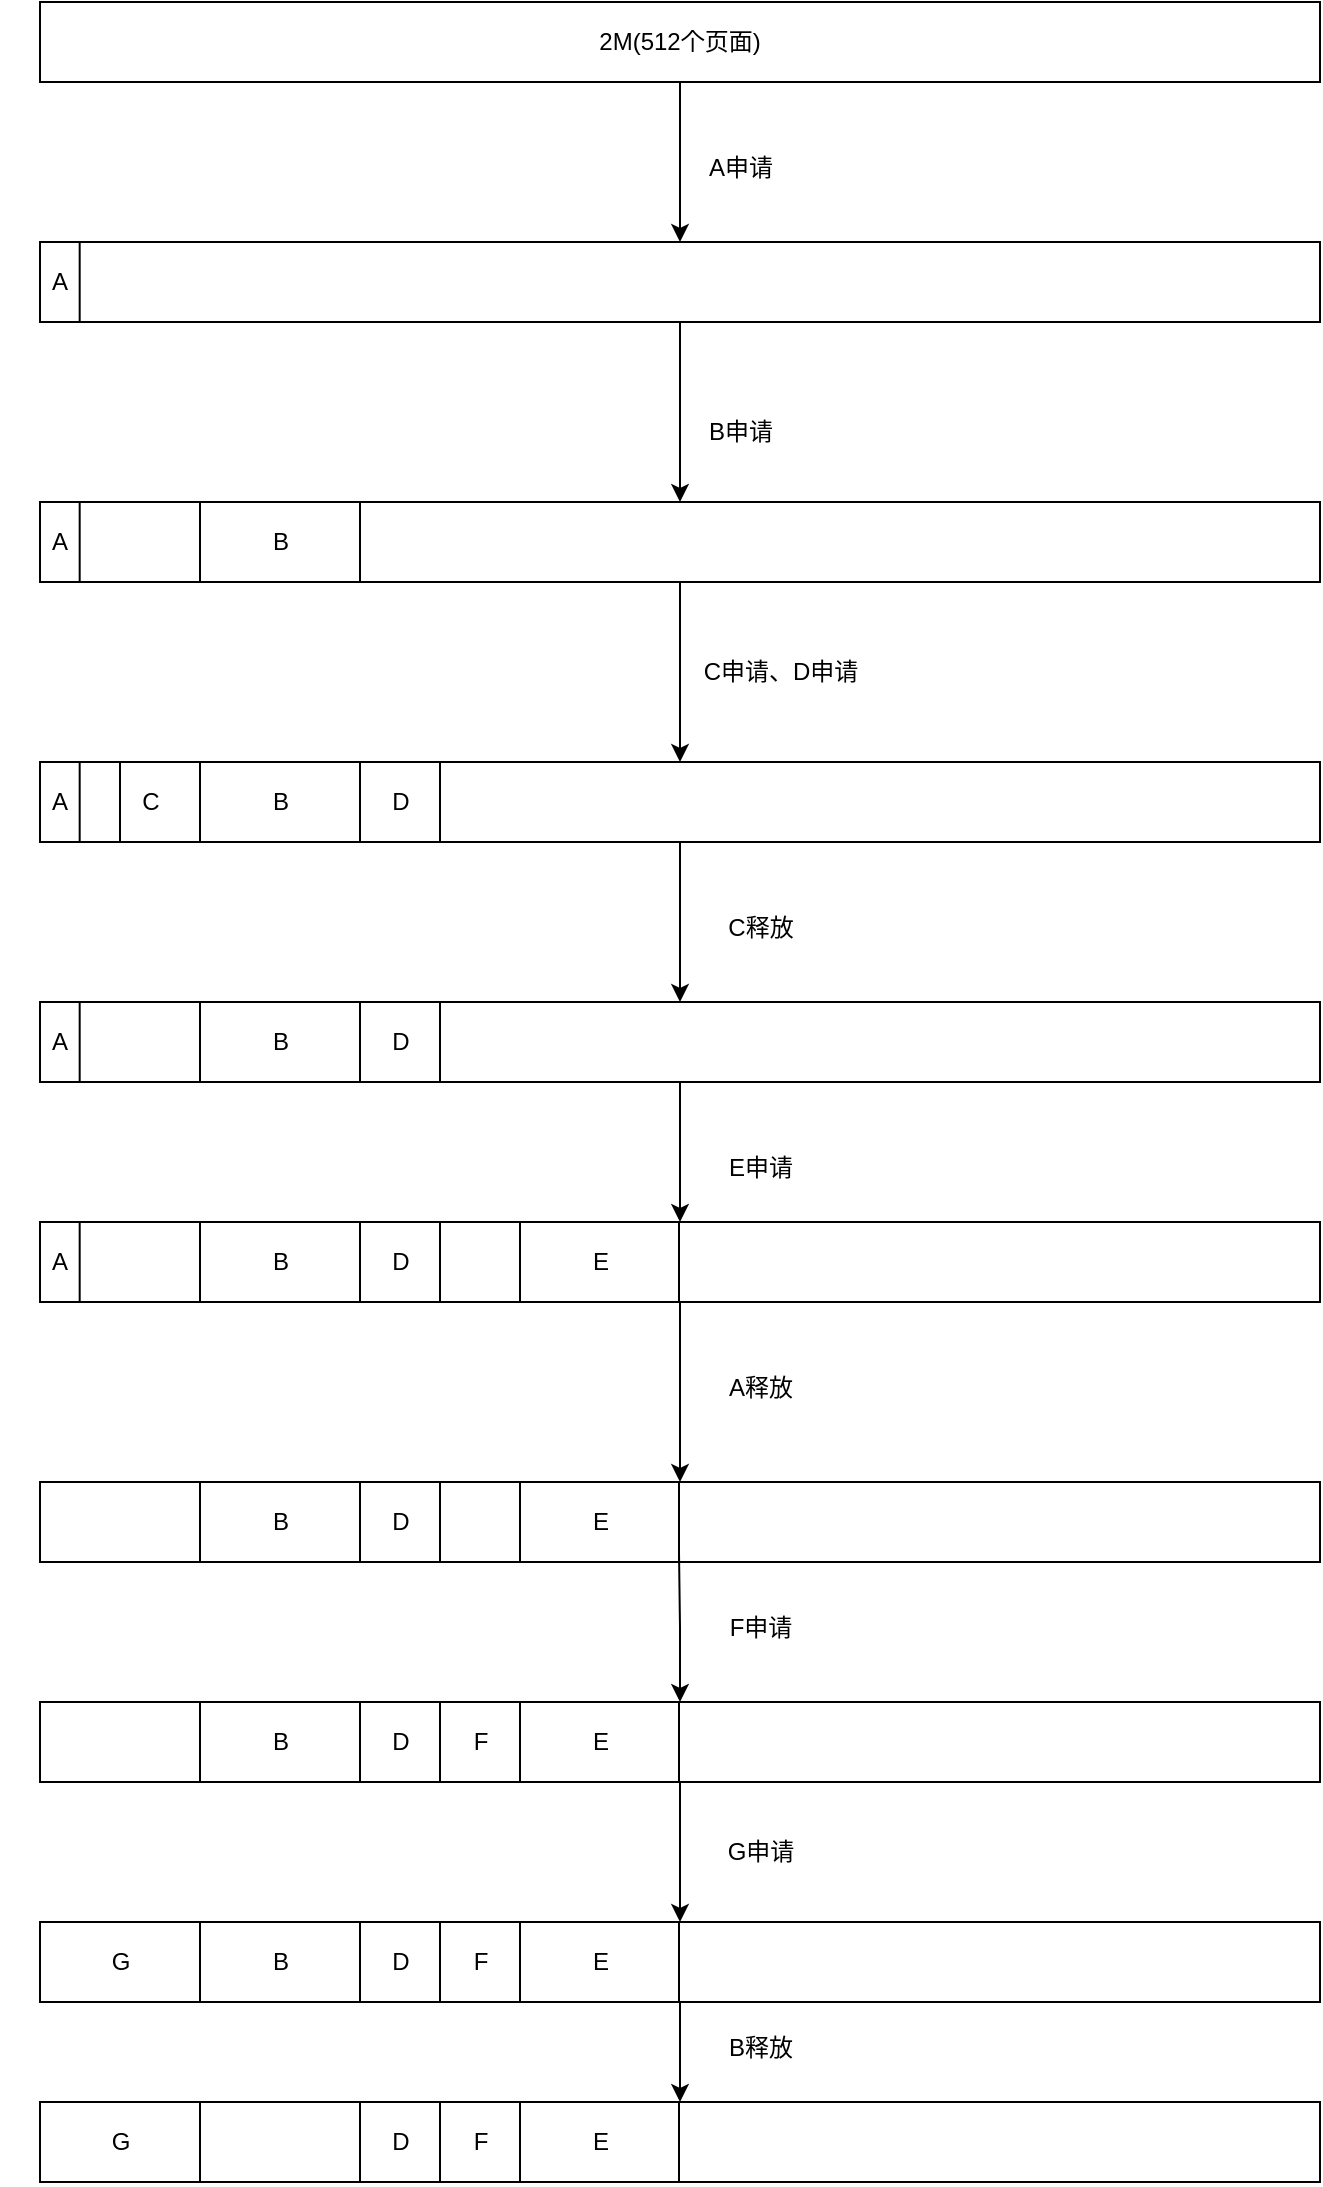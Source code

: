 <mxfile version="25.0.3">
  <diagram name="第 1 页" id="feJvg_iywJLqV21e2K2X">
    <mxGraphModel dx="1794" dy="853" grid="1" gridSize="10" guides="1" tooltips="1" connect="1" arrows="1" fold="1" page="1" pageScale="1" pageWidth="827" pageHeight="1169" math="0" shadow="0">
      <root>
        <mxCell id="0" />
        <mxCell id="1" parent="0" />
        <mxCell id="ZrcRCkvmEoTp-0TvFuuc-5" value="" style="edgeStyle=orthogonalEdgeStyle;rounded=0;orthogonalLoop=1;jettySize=auto;html=1;" edge="1" parent="1" source="ZrcRCkvmEoTp-0TvFuuc-1" target="ZrcRCkvmEoTp-0TvFuuc-3">
          <mxGeometry relative="1" as="geometry" />
        </mxCell>
        <mxCell id="ZrcRCkvmEoTp-0TvFuuc-1" value="2M(512个页面)" style="rounded=0;whiteSpace=wrap;html=1;" vertex="1" parent="1">
          <mxGeometry x="160" y="60" width="640" height="40" as="geometry" />
        </mxCell>
        <mxCell id="ZrcRCkvmEoTp-0TvFuuc-99" style="edgeStyle=orthogonalEdgeStyle;rounded=0;orthogonalLoop=1;jettySize=auto;html=1;exitX=0.5;exitY=1;exitDx=0;exitDy=0;" edge="1" parent="1" source="ZrcRCkvmEoTp-0TvFuuc-3" target="ZrcRCkvmEoTp-0TvFuuc-10">
          <mxGeometry relative="1" as="geometry" />
        </mxCell>
        <mxCell id="ZrcRCkvmEoTp-0TvFuuc-3" value="" style="rounded=0;whiteSpace=wrap;html=1;" vertex="1" parent="1">
          <mxGeometry x="160" y="180" width="640" height="40" as="geometry" />
        </mxCell>
        <mxCell id="ZrcRCkvmEoTp-0TvFuuc-6" value="" style="endArrow=none;html=1;rounded=0;entryX=0.031;entryY=0;entryDx=0;entryDy=0;entryPerimeter=0;exitX=0.031;exitY=1.01;exitDx=0;exitDy=0;exitPerimeter=0;elbow=vertical;" edge="1" parent="1" source="ZrcRCkvmEoTp-0TvFuuc-3" target="ZrcRCkvmEoTp-0TvFuuc-3">
          <mxGeometry width="50" height="50" relative="1" as="geometry">
            <mxPoint x="140" y="230" as="sourcePoint" />
            <mxPoint x="190" y="180" as="targetPoint" />
          </mxGeometry>
        </mxCell>
        <mxCell id="ZrcRCkvmEoTp-0TvFuuc-9" value="A" style="text;html=1;align=center;verticalAlign=middle;whiteSpace=wrap;rounded=0;" vertex="1" parent="1">
          <mxGeometry x="140" y="185" width="60" height="30" as="geometry" />
        </mxCell>
        <mxCell id="ZrcRCkvmEoTp-0TvFuuc-100" style="edgeStyle=orthogonalEdgeStyle;rounded=0;orthogonalLoop=1;jettySize=auto;html=1;exitX=0.5;exitY=1;exitDx=0;exitDy=0;" edge="1" parent="1" source="ZrcRCkvmEoTp-0TvFuuc-10" target="ZrcRCkvmEoTp-0TvFuuc-17">
          <mxGeometry relative="1" as="geometry" />
        </mxCell>
        <mxCell id="ZrcRCkvmEoTp-0TvFuuc-10" value="" style="rounded=0;whiteSpace=wrap;html=1;" vertex="1" parent="1">
          <mxGeometry x="160" y="310" width="640" height="40" as="geometry" />
        </mxCell>
        <mxCell id="ZrcRCkvmEoTp-0TvFuuc-11" value="" style="endArrow=none;html=1;rounded=0;entryX=0.031;entryY=0;entryDx=0;entryDy=0;entryPerimeter=0;exitX=0.031;exitY=1.01;exitDx=0;exitDy=0;exitPerimeter=0;elbow=vertical;" edge="1" parent="1" source="ZrcRCkvmEoTp-0TvFuuc-10" target="ZrcRCkvmEoTp-0TvFuuc-10">
          <mxGeometry width="50" height="50" relative="1" as="geometry">
            <mxPoint x="140" y="360" as="sourcePoint" />
            <mxPoint x="190" y="310" as="targetPoint" />
          </mxGeometry>
        </mxCell>
        <mxCell id="ZrcRCkvmEoTp-0TvFuuc-12" value="A" style="text;html=1;align=center;verticalAlign=middle;whiteSpace=wrap;rounded=0;" vertex="1" parent="1">
          <mxGeometry x="140" y="315" width="60" height="30" as="geometry" />
        </mxCell>
        <mxCell id="ZrcRCkvmEoTp-0TvFuuc-14" value="" style="endArrow=none;html=1;rounded=0;entryX=0.031;entryY=0;entryDx=0;entryDy=0;entryPerimeter=0;exitX=0.031;exitY=1.01;exitDx=0;exitDy=0;exitPerimeter=0;elbow=vertical;" edge="1" parent="1">
          <mxGeometry width="50" height="50" relative="1" as="geometry">
            <mxPoint x="240" y="350" as="sourcePoint" />
            <mxPoint x="240" y="310" as="targetPoint" />
          </mxGeometry>
        </mxCell>
        <mxCell id="ZrcRCkvmEoTp-0TvFuuc-15" value="" style="endArrow=none;html=1;rounded=0;entryX=0.031;entryY=0;entryDx=0;entryDy=0;entryPerimeter=0;exitX=0.031;exitY=1.01;exitDx=0;exitDy=0;exitPerimeter=0;elbow=vertical;" edge="1" parent="1">
          <mxGeometry width="50" height="50" relative="1" as="geometry">
            <mxPoint x="320" y="350" as="sourcePoint" />
            <mxPoint x="320" y="310" as="targetPoint" />
          </mxGeometry>
        </mxCell>
        <mxCell id="ZrcRCkvmEoTp-0TvFuuc-16" value="B" style="text;html=1;align=center;verticalAlign=middle;resizable=0;points=[];autosize=1;strokeColor=none;fillColor=none;" vertex="1" parent="1">
          <mxGeometry x="265" y="315" width="30" height="30" as="geometry" />
        </mxCell>
        <mxCell id="ZrcRCkvmEoTp-0TvFuuc-101" style="edgeStyle=orthogonalEdgeStyle;rounded=0;orthogonalLoop=1;jettySize=auto;html=1;exitX=0.5;exitY=1;exitDx=0;exitDy=0;entryX=0.5;entryY=0;entryDx=0;entryDy=0;" edge="1" parent="1" source="ZrcRCkvmEoTp-0TvFuuc-17" target="ZrcRCkvmEoTp-0TvFuuc-34">
          <mxGeometry relative="1" as="geometry" />
        </mxCell>
        <mxCell id="ZrcRCkvmEoTp-0TvFuuc-17" value="" style="rounded=0;whiteSpace=wrap;html=1;" vertex="1" parent="1">
          <mxGeometry x="160" y="440" width="640" height="40" as="geometry" />
        </mxCell>
        <mxCell id="ZrcRCkvmEoTp-0TvFuuc-18" value="" style="endArrow=none;html=1;rounded=0;entryX=0.031;entryY=0;entryDx=0;entryDy=0;entryPerimeter=0;exitX=0.031;exitY=1.01;exitDx=0;exitDy=0;exitPerimeter=0;elbow=vertical;" edge="1" parent="1" source="ZrcRCkvmEoTp-0TvFuuc-17" target="ZrcRCkvmEoTp-0TvFuuc-17">
          <mxGeometry width="50" height="50" relative="1" as="geometry">
            <mxPoint x="140" y="490" as="sourcePoint" />
            <mxPoint x="190" y="440" as="targetPoint" />
          </mxGeometry>
        </mxCell>
        <mxCell id="ZrcRCkvmEoTp-0TvFuuc-19" value="A" style="text;html=1;align=center;verticalAlign=middle;whiteSpace=wrap;rounded=0;" vertex="1" parent="1">
          <mxGeometry x="140" y="445" width="60" height="30" as="geometry" />
        </mxCell>
        <mxCell id="ZrcRCkvmEoTp-0TvFuuc-20" value="" style="endArrow=none;html=1;rounded=0;entryX=0.031;entryY=0;entryDx=0;entryDy=0;entryPerimeter=0;exitX=0.031;exitY=1.01;exitDx=0;exitDy=0;exitPerimeter=0;elbow=vertical;" edge="1" parent="1">
          <mxGeometry width="50" height="50" relative="1" as="geometry">
            <mxPoint x="240" y="480" as="sourcePoint" />
            <mxPoint x="240" y="440" as="targetPoint" />
          </mxGeometry>
        </mxCell>
        <mxCell id="ZrcRCkvmEoTp-0TvFuuc-21" value="" style="endArrow=none;html=1;rounded=0;entryX=0.031;entryY=0;entryDx=0;entryDy=0;entryPerimeter=0;exitX=0.031;exitY=1.01;exitDx=0;exitDy=0;exitPerimeter=0;elbow=vertical;" edge="1" parent="1">
          <mxGeometry width="50" height="50" relative="1" as="geometry">
            <mxPoint x="320" y="480" as="sourcePoint" />
            <mxPoint x="320" y="440" as="targetPoint" />
          </mxGeometry>
        </mxCell>
        <mxCell id="ZrcRCkvmEoTp-0TvFuuc-22" value="B" style="text;html=1;align=center;verticalAlign=middle;resizable=0;points=[];autosize=1;strokeColor=none;fillColor=none;" vertex="1" parent="1">
          <mxGeometry x="265" y="445" width="30" height="30" as="geometry" />
        </mxCell>
        <mxCell id="ZrcRCkvmEoTp-0TvFuuc-23" value="" style="endArrow=none;html=1;rounded=0;entryX=0.031;entryY=0;entryDx=0;entryDy=0;entryPerimeter=0;exitX=0.031;exitY=1.01;exitDx=0;exitDy=0;exitPerimeter=0;elbow=vertical;" edge="1" parent="1">
          <mxGeometry width="50" height="50" relative="1" as="geometry">
            <mxPoint x="200" y="480" as="sourcePoint" />
            <mxPoint x="200" y="440" as="targetPoint" />
          </mxGeometry>
        </mxCell>
        <mxCell id="ZrcRCkvmEoTp-0TvFuuc-26" value="C" style="text;html=1;align=center;verticalAlign=middle;resizable=0;points=[];autosize=1;strokeColor=none;fillColor=none;" vertex="1" parent="1">
          <mxGeometry x="200" y="445" width="30" height="30" as="geometry" />
        </mxCell>
        <mxCell id="ZrcRCkvmEoTp-0TvFuuc-32" value="" style="endArrow=none;html=1;rounded=0;entryX=0.031;entryY=0;entryDx=0;entryDy=0;entryPerimeter=0;exitX=0.031;exitY=1.01;exitDx=0;exitDy=0;exitPerimeter=0;elbow=vertical;" edge="1" parent="1">
          <mxGeometry width="50" height="50" relative="1" as="geometry">
            <mxPoint x="360" y="480" as="sourcePoint" />
            <mxPoint x="360" y="440" as="targetPoint" />
          </mxGeometry>
        </mxCell>
        <mxCell id="ZrcRCkvmEoTp-0TvFuuc-33" value="D" style="text;html=1;align=center;verticalAlign=middle;resizable=0;points=[];autosize=1;strokeColor=none;fillColor=none;" vertex="1" parent="1">
          <mxGeometry x="325" y="445" width="30" height="30" as="geometry" />
        </mxCell>
        <mxCell id="ZrcRCkvmEoTp-0TvFuuc-102" style="edgeStyle=orthogonalEdgeStyle;rounded=0;orthogonalLoop=1;jettySize=auto;html=1;exitX=0.5;exitY=1;exitDx=0;exitDy=0;" edge="1" parent="1" source="ZrcRCkvmEoTp-0TvFuuc-34">
          <mxGeometry relative="1" as="geometry">
            <mxPoint x="480" y="670" as="targetPoint" />
          </mxGeometry>
        </mxCell>
        <mxCell id="ZrcRCkvmEoTp-0TvFuuc-34" value="" style="rounded=0;whiteSpace=wrap;html=1;" vertex="1" parent="1">
          <mxGeometry x="160" y="560" width="640" height="40" as="geometry" />
        </mxCell>
        <mxCell id="ZrcRCkvmEoTp-0TvFuuc-35" value="" style="endArrow=none;html=1;rounded=0;entryX=0.031;entryY=0;entryDx=0;entryDy=0;entryPerimeter=0;exitX=0.031;exitY=1.01;exitDx=0;exitDy=0;exitPerimeter=0;elbow=vertical;" edge="1" parent="1" source="ZrcRCkvmEoTp-0TvFuuc-34" target="ZrcRCkvmEoTp-0TvFuuc-34">
          <mxGeometry width="50" height="50" relative="1" as="geometry">
            <mxPoint x="140" y="610" as="sourcePoint" />
            <mxPoint x="190" y="560" as="targetPoint" />
          </mxGeometry>
        </mxCell>
        <mxCell id="ZrcRCkvmEoTp-0TvFuuc-36" value="A" style="text;html=1;align=center;verticalAlign=middle;whiteSpace=wrap;rounded=0;" vertex="1" parent="1">
          <mxGeometry x="140" y="565" width="60" height="30" as="geometry" />
        </mxCell>
        <mxCell id="ZrcRCkvmEoTp-0TvFuuc-37" value="" style="endArrow=none;html=1;rounded=0;entryX=0.031;entryY=0;entryDx=0;entryDy=0;entryPerimeter=0;exitX=0.031;exitY=1.01;exitDx=0;exitDy=0;exitPerimeter=0;elbow=vertical;" edge="1" parent="1">
          <mxGeometry width="50" height="50" relative="1" as="geometry">
            <mxPoint x="240" y="600" as="sourcePoint" />
            <mxPoint x="240" y="560" as="targetPoint" />
          </mxGeometry>
        </mxCell>
        <mxCell id="ZrcRCkvmEoTp-0TvFuuc-38" value="" style="endArrow=none;html=1;rounded=0;entryX=0.031;entryY=0;entryDx=0;entryDy=0;entryPerimeter=0;exitX=0.031;exitY=1.01;exitDx=0;exitDy=0;exitPerimeter=0;elbow=vertical;" edge="1" parent="1">
          <mxGeometry width="50" height="50" relative="1" as="geometry">
            <mxPoint x="320" y="600" as="sourcePoint" />
            <mxPoint x="320" y="560" as="targetPoint" />
          </mxGeometry>
        </mxCell>
        <mxCell id="ZrcRCkvmEoTp-0TvFuuc-39" value="B" style="text;html=1;align=center;verticalAlign=middle;resizable=0;points=[];autosize=1;strokeColor=none;fillColor=none;" vertex="1" parent="1">
          <mxGeometry x="265" y="565" width="30" height="30" as="geometry" />
        </mxCell>
        <mxCell id="ZrcRCkvmEoTp-0TvFuuc-42" value="" style="endArrow=none;html=1;rounded=0;entryX=0.031;entryY=0;entryDx=0;entryDy=0;entryPerimeter=0;exitX=0.031;exitY=1.01;exitDx=0;exitDy=0;exitPerimeter=0;elbow=vertical;" edge="1" parent="1">
          <mxGeometry width="50" height="50" relative="1" as="geometry">
            <mxPoint x="360" y="600" as="sourcePoint" />
            <mxPoint x="360" y="560" as="targetPoint" />
          </mxGeometry>
        </mxCell>
        <mxCell id="ZrcRCkvmEoTp-0TvFuuc-43" value="D" style="text;html=1;align=center;verticalAlign=middle;resizable=0;points=[];autosize=1;strokeColor=none;fillColor=none;" vertex="1" parent="1">
          <mxGeometry x="325" y="565" width="30" height="30" as="geometry" />
        </mxCell>
        <mxCell id="ZrcRCkvmEoTp-0TvFuuc-103" style="edgeStyle=orthogonalEdgeStyle;rounded=0;orthogonalLoop=1;jettySize=auto;html=1;exitX=0.5;exitY=1;exitDx=0;exitDy=0;" edge="1" parent="1" source="ZrcRCkvmEoTp-0TvFuuc-44">
          <mxGeometry relative="1" as="geometry">
            <mxPoint x="480" y="800" as="targetPoint" />
          </mxGeometry>
        </mxCell>
        <mxCell id="ZrcRCkvmEoTp-0TvFuuc-44" value="" style="rounded=0;whiteSpace=wrap;html=1;" vertex="1" parent="1">
          <mxGeometry x="160" y="670" width="640" height="40" as="geometry" />
        </mxCell>
        <mxCell id="ZrcRCkvmEoTp-0TvFuuc-45" value="" style="endArrow=none;html=1;rounded=0;entryX=0.031;entryY=0;entryDx=0;entryDy=0;entryPerimeter=0;exitX=0.031;exitY=1.01;exitDx=0;exitDy=0;exitPerimeter=0;elbow=vertical;" edge="1" parent="1" source="ZrcRCkvmEoTp-0TvFuuc-44" target="ZrcRCkvmEoTp-0TvFuuc-44">
          <mxGeometry width="50" height="50" relative="1" as="geometry">
            <mxPoint x="140" y="720" as="sourcePoint" />
            <mxPoint x="190" y="670" as="targetPoint" />
          </mxGeometry>
        </mxCell>
        <mxCell id="ZrcRCkvmEoTp-0TvFuuc-46" value="A" style="text;html=1;align=center;verticalAlign=middle;whiteSpace=wrap;rounded=0;" vertex="1" parent="1">
          <mxGeometry x="140" y="675" width="60" height="30" as="geometry" />
        </mxCell>
        <mxCell id="ZrcRCkvmEoTp-0TvFuuc-47" value="" style="endArrow=none;html=1;rounded=0;entryX=0.031;entryY=0;entryDx=0;entryDy=0;entryPerimeter=0;exitX=0.031;exitY=1.01;exitDx=0;exitDy=0;exitPerimeter=0;elbow=vertical;" edge="1" parent="1">
          <mxGeometry width="50" height="50" relative="1" as="geometry">
            <mxPoint x="240" y="710" as="sourcePoint" />
            <mxPoint x="240" y="670" as="targetPoint" />
          </mxGeometry>
        </mxCell>
        <mxCell id="ZrcRCkvmEoTp-0TvFuuc-48" value="" style="endArrow=none;html=1;rounded=0;entryX=0.031;entryY=0;entryDx=0;entryDy=0;entryPerimeter=0;exitX=0.031;exitY=1.01;exitDx=0;exitDy=0;exitPerimeter=0;elbow=vertical;" edge="1" parent="1">
          <mxGeometry width="50" height="50" relative="1" as="geometry">
            <mxPoint x="320" y="710" as="sourcePoint" />
            <mxPoint x="320" y="670" as="targetPoint" />
          </mxGeometry>
        </mxCell>
        <mxCell id="ZrcRCkvmEoTp-0TvFuuc-49" value="B" style="text;html=1;align=center;verticalAlign=middle;resizable=0;points=[];autosize=1;strokeColor=none;fillColor=none;" vertex="1" parent="1">
          <mxGeometry x="265" y="675" width="30" height="30" as="geometry" />
        </mxCell>
        <mxCell id="ZrcRCkvmEoTp-0TvFuuc-50" value="" style="endArrow=none;html=1;rounded=0;entryX=0.031;entryY=0;entryDx=0;entryDy=0;entryPerimeter=0;exitX=0.031;exitY=1.01;exitDx=0;exitDy=0;exitPerimeter=0;elbow=vertical;" edge="1" parent="1">
          <mxGeometry width="50" height="50" relative="1" as="geometry">
            <mxPoint x="360" y="710" as="sourcePoint" />
            <mxPoint x="360" y="670" as="targetPoint" />
          </mxGeometry>
        </mxCell>
        <mxCell id="ZrcRCkvmEoTp-0TvFuuc-51" value="D" style="text;html=1;align=center;verticalAlign=middle;resizable=0;points=[];autosize=1;strokeColor=none;fillColor=none;" vertex="1" parent="1">
          <mxGeometry x="325" y="675" width="30" height="30" as="geometry" />
        </mxCell>
        <mxCell id="ZrcRCkvmEoTp-0TvFuuc-52" value="" style="endArrow=none;html=1;rounded=0;entryX=0.031;entryY=0;entryDx=0;entryDy=0;entryPerimeter=0;exitX=0.031;exitY=1.01;exitDx=0;exitDy=0;exitPerimeter=0;elbow=vertical;" edge="1" parent="1">
          <mxGeometry width="50" height="50" relative="1" as="geometry">
            <mxPoint x="400" y="710" as="sourcePoint" />
            <mxPoint x="400" y="670" as="targetPoint" />
          </mxGeometry>
        </mxCell>
        <mxCell id="ZrcRCkvmEoTp-0TvFuuc-53" value="" style="endArrow=none;html=1;rounded=0;entryX=0.031;entryY=0;entryDx=0;entryDy=0;entryPerimeter=0;exitX=0.031;exitY=1.01;exitDx=0;exitDy=0;exitPerimeter=0;elbow=vertical;" edge="1" parent="1">
          <mxGeometry width="50" height="50" relative="1" as="geometry">
            <mxPoint x="479.5" y="710" as="sourcePoint" />
            <mxPoint x="479.5" y="670" as="targetPoint" />
          </mxGeometry>
        </mxCell>
        <mxCell id="ZrcRCkvmEoTp-0TvFuuc-54" value="E" style="text;html=1;align=center;verticalAlign=middle;resizable=0;points=[];autosize=1;strokeColor=none;fillColor=none;" vertex="1" parent="1">
          <mxGeometry x="425" y="675" width="30" height="30" as="geometry" />
        </mxCell>
        <mxCell id="ZrcRCkvmEoTp-0TvFuuc-55" value="" style="rounded=0;whiteSpace=wrap;html=1;" vertex="1" parent="1">
          <mxGeometry x="160" y="800" width="640" height="40" as="geometry" />
        </mxCell>
        <mxCell id="ZrcRCkvmEoTp-0TvFuuc-58" value="" style="endArrow=none;html=1;rounded=0;entryX=0.031;entryY=0;entryDx=0;entryDy=0;entryPerimeter=0;exitX=0.031;exitY=1.01;exitDx=0;exitDy=0;exitPerimeter=0;elbow=vertical;" edge="1" parent="1">
          <mxGeometry width="50" height="50" relative="1" as="geometry">
            <mxPoint x="240" y="840" as="sourcePoint" />
            <mxPoint x="240" y="800" as="targetPoint" />
          </mxGeometry>
        </mxCell>
        <mxCell id="ZrcRCkvmEoTp-0TvFuuc-59" value="" style="endArrow=none;html=1;rounded=0;entryX=0.031;entryY=0;entryDx=0;entryDy=0;entryPerimeter=0;exitX=0.031;exitY=1.01;exitDx=0;exitDy=0;exitPerimeter=0;elbow=vertical;" edge="1" parent="1">
          <mxGeometry width="50" height="50" relative="1" as="geometry">
            <mxPoint x="320" y="840" as="sourcePoint" />
            <mxPoint x="320" y="800" as="targetPoint" />
          </mxGeometry>
        </mxCell>
        <mxCell id="ZrcRCkvmEoTp-0TvFuuc-60" value="B" style="text;html=1;align=center;verticalAlign=middle;resizable=0;points=[];autosize=1;strokeColor=none;fillColor=none;" vertex="1" parent="1">
          <mxGeometry x="265" y="805" width="30" height="30" as="geometry" />
        </mxCell>
        <mxCell id="ZrcRCkvmEoTp-0TvFuuc-61" value="" style="endArrow=none;html=1;rounded=0;entryX=0.031;entryY=0;entryDx=0;entryDy=0;entryPerimeter=0;exitX=0.031;exitY=1.01;exitDx=0;exitDy=0;exitPerimeter=0;elbow=vertical;" edge="1" parent="1">
          <mxGeometry width="50" height="50" relative="1" as="geometry">
            <mxPoint x="360" y="840" as="sourcePoint" />
            <mxPoint x="360" y="800" as="targetPoint" />
          </mxGeometry>
        </mxCell>
        <mxCell id="ZrcRCkvmEoTp-0TvFuuc-62" value="D" style="text;html=1;align=center;verticalAlign=middle;resizable=0;points=[];autosize=1;strokeColor=none;fillColor=none;" vertex="1" parent="1">
          <mxGeometry x="325" y="805" width="30" height="30" as="geometry" />
        </mxCell>
        <mxCell id="ZrcRCkvmEoTp-0TvFuuc-63" value="" style="endArrow=none;html=1;rounded=0;entryX=0.031;entryY=0;entryDx=0;entryDy=0;entryPerimeter=0;exitX=0.031;exitY=1.01;exitDx=0;exitDy=0;exitPerimeter=0;elbow=vertical;" edge="1" parent="1">
          <mxGeometry width="50" height="50" relative="1" as="geometry">
            <mxPoint x="400" y="840" as="sourcePoint" />
            <mxPoint x="400" y="800" as="targetPoint" />
          </mxGeometry>
        </mxCell>
        <mxCell id="ZrcRCkvmEoTp-0TvFuuc-64" value="" style="endArrow=none;html=1;rounded=0;entryX=0.031;entryY=0;entryDx=0;entryDy=0;entryPerimeter=0;exitX=0.031;exitY=1.01;exitDx=0;exitDy=0;exitPerimeter=0;elbow=vertical;" edge="1" parent="1">
          <mxGeometry width="50" height="50" relative="1" as="geometry">
            <mxPoint x="479.5" y="840" as="sourcePoint" />
            <mxPoint x="479.5" y="800" as="targetPoint" />
          </mxGeometry>
        </mxCell>
        <mxCell id="ZrcRCkvmEoTp-0TvFuuc-65" value="E" style="text;html=1;align=center;verticalAlign=middle;resizable=0;points=[];autosize=1;strokeColor=none;fillColor=none;" vertex="1" parent="1">
          <mxGeometry x="425" y="805" width="30" height="30" as="geometry" />
        </mxCell>
        <mxCell id="ZrcRCkvmEoTp-0TvFuuc-105" style="edgeStyle=orthogonalEdgeStyle;rounded=0;orthogonalLoop=1;jettySize=auto;html=1;exitX=0.5;exitY=1;exitDx=0;exitDy=0;entryX=0.5;entryY=0;entryDx=0;entryDy=0;" edge="1" parent="1" source="ZrcRCkvmEoTp-0TvFuuc-66" target="ZrcRCkvmEoTp-0TvFuuc-77">
          <mxGeometry relative="1" as="geometry" />
        </mxCell>
        <mxCell id="ZrcRCkvmEoTp-0TvFuuc-66" value="" style="rounded=0;whiteSpace=wrap;html=1;" vertex="1" parent="1">
          <mxGeometry x="160" y="910" width="640" height="40" as="geometry" />
        </mxCell>
        <mxCell id="ZrcRCkvmEoTp-0TvFuuc-67" value="" style="endArrow=none;html=1;rounded=0;entryX=0.031;entryY=0;entryDx=0;entryDy=0;entryPerimeter=0;exitX=0.031;exitY=1.01;exitDx=0;exitDy=0;exitPerimeter=0;elbow=vertical;" edge="1" parent="1">
          <mxGeometry width="50" height="50" relative="1" as="geometry">
            <mxPoint x="240" y="950" as="sourcePoint" />
            <mxPoint x="240" y="910" as="targetPoint" />
          </mxGeometry>
        </mxCell>
        <mxCell id="ZrcRCkvmEoTp-0TvFuuc-68" value="" style="endArrow=none;html=1;rounded=0;entryX=0.031;entryY=0;entryDx=0;entryDy=0;entryPerimeter=0;exitX=0.031;exitY=1.01;exitDx=0;exitDy=0;exitPerimeter=0;elbow=vertical;" edge="1" parent="1">
          <mxGeometry width="50" height="50" relative="1" as="geometry">
            <mxPoint x="320" y="950" as="sourcePoint" />
            <mxPoint x="320" y="910" as="targetPoint" />
          </mxGeometry>
        </mxCell>
        <mxCell id="ZrcRCkvmEoTp-0TvFuuc-69" value="B" style="text;html=1;align=center;verticalAlign=middle;resizable=0;points=[];autosize=1;strokeColor=none;fillColor=none;" vertex="1" parent="1">
          <mxGeometry x="265" y="915" width="30" height="30" as="geometry" />
        </mxCell>
        <mxCell id="ZrcRCkvmEoTp-0TvFuuc-70" value="" style="endArrow=none;html=1;rounded=0;entryX=0.031;entryY=0;entryDx=0;entryDy=0;entryPerimeter=0;exitX=0.031;exitY=1.01;exitDx=0;exitDy=0;exitPerimeter=0;elbow=vertical;" edge="1" parent="1">
          <mxGeometry width="50" height="50" relative="1" as="geometry">
            <mxPoint x="360" y="950" as="sourcePoint" />
            <mxPoint x="360" y="910" as="targetPoint" />
          </mxGeometry>
        </mxCell>
        <mxCell id="ZrcRCkvmEoTp-0TvFuuc-71" value="D" style="text;html=1;align=center;verticalAlign=middle;resizable=0;points=[];autosize=1;strokeColor=none;fillColor=none;" vertex="1" parent="1">
          <mxGeometry x="325" y="915" width="30" height="30" as="geometry" />
        </mxCell>
        <mxCell id="ZrcRCkvmEoTp-0TvFuuc-72" value="" style="endArrow=none;html=1;rounded=0;entryX=0.031;entryY=0;entryDx=0;entryDy=0;entryPerimeter=0;exitX=0.031;exitY=1.01;exitDx=0;exitDy=0;exitPerimeter=0;elbow=vertical;" edge="1" parent="1">
          <mxGeometry width="50" height="50" relative="1" as="geometry">
            <mxPoint x="400" y="950" as="sourcePoint" />
            <mxPoint x="400" y="910" as="targetPoint" />
          </mxGeometry>
        </mxCell>
        <mxCell id="ZrcRCkvmEoTp-0TvFuuc-73" value="" style="endArrow=none;html=1;rounded=0;entryX=0.031;entryY=0;entryDx=0;entryDy=0;entryPerimeter=0;exitX=0.031;exitY=1.01;exitDx=0;exitDy=0;exitPerimeter=0;elbow=vertical;" edge="1" parent="1">
          <mxGeometry width="50" height="50" relative="1" as="geometry">
            <mxPoint x="479.5" y="950" as="sourcePoint" />
            <mxPoint x="479.5" y="910" as="targetPoint" />
          </mxGeometry>
        </mxCell>
        <mxCell id="ZrcRCkvmEoTp-0TvFuuc-74" value="E" style="text;html=1;align=center;verticalAlign=middle;resizable=0;points=[];autosize=1;strokeColor=none;fillColor=none;" vertex="1" parent="1">
          <mxGeometry x="425" y="915" width="30" height="30" as="geometry" />
        </mxCell>
        <mxCell id="ZrcRCkvmEoTp-0TvFuuc-76" value="F" style="text;html=1;align=center;verticalAlign=middle;resizable=0;points=[];autosize=1;strokeColor=none;fillColor=none;" vertex="1" parent="1">
          <mxGeometry x="365" y="915" width="30" height="30" as="geometry" />
        </mxCell>
        <mxCell id="ZrcRCkvmEoTp-0TvFuuc-106" style="edgeStyle=orthogonalEdgeStyle;rounded=0;orthogonalLoop=1;jettySize=auto;html=1;exitX=0.5;exitY=1;exitDx=0;exitDy=0;entryX=0.5;entryY=0;entryDx=0;entryDy=0;" edge="1" parent="1" source="ZrcRCkvmEoTp-0TvFuuc-77" target="ZrcRCkvmEoTp-0TvFuuc-88">
          <mxGeometry relative="1" as="geometry" />
        </mxCell>
        <mxCell id="ZrcRCkvmEoTp-0TvFuuc-77" value="" style="rounded=0;whiteSpace=wrap;html=1;" vertex="1" parent="1">
          <mxGeometry x="160" y="1020" width="640" height="40" as="geometry" />
        </mxCell>
        <mxCell id="ZrcRCkvmEoTp-0TvFuuc-78" value="" style="endArrow=none;html=1;rounded=0;entryX=0.031;entryY=0;entryDx=0;entryDy=0;entryPerimeter=0;exitX=0.031;exitY=1.01;exitDx=0;exitDy=0;exitPerimeter=0;elbow=vertical;" edge="1" parent="1">
          <mxGeometry width="50" height="50" relative="1" as="geometry">
            <mxPoint x="240" y="1060" as="sourcePoint" />
            <mxPoint x="240" y="1020" as="targetPoint" />
          </mxGeometry>
        </mxCell>
        <mxCell id="ZrcRCkvmEoTp-0TvFuuc-79" value="" style="endArrow=none;html=1;rounded=0;entryX=0.031;entryY=0;entryDx=0;entryDy=0;entryPerimeter=0;exitX=0.031;exitY=1.01;exitDx=0;exitDy=0;exitPerimeter=0;elbow=vertical;" edge="1" parent="1">
          <mxGeometry width="50" height="50" relative="1" as="geometry">
            <mxPoint x="320" y="1060" as="sourcePoint" />
            <mxPoint x="320" y="1020" as="targetPoint" />
          </mxGeometry>
        </mxCell>
        <mxCell id="ZrcRCkvmEoTp-0TvFuuc-80" value="B" style="text;html=1;align=center;verticalAlign=middle;resizable=0;points=[];autosize=1;strokeColor=none;fillColor=none;" vertex="1" parent="1">
          <mxGeometry x="265" y="1025" width="30" height="30" as="geometry" />
        </mxCell>
        <mxCell id="ZrcRCkvmEoTp-0TvFuuc-81" value="" style="endArrow=none;html=1;rounded=0;entryX=0.031;entryY=0;entryDx=0;entryDy=0;entryPerimeter=0;exitX=0.031;exitY=1.01;exitDx=0;exitDy=0;exitPerimeter=0;elbow=vertical;" edge="1" parent="1">
          <mxGeometry width="50" height="50" relative="1" as="geometry">
            <mxPoint x="360" y="1060" as="sourcePoint" />
            <mxPoint x="360" y="1020" as="targetPoint" />
          </mxGeometry>
        </mxCell>
        <mxCell id="ZrcRCkvmEoTp-0TvFuuc-82" value="D" style="text;html=1;align=center;verticalAlign=middle;resizable=0;points=[];autosize=1;strokeColor=none;fillColor=none;" vertex="1" parent="1">
          <mxGeometry x="325" y="1025" width="30" height="30" as="geometry" />
        </mxCell>
        <mxCell id="ZrcRCkvmEoTp-0TvFuuc-83" value="" style="endArrow=none;html=1;rounded=0;entryX=0.031;entryY=0;entryDx=0;entryDy=0;entryPerimeter=0;exitX=0.031;exitY=1.01;exitDx=0;exitDy=0;exitPerimeter=0;elbow=vertical;" edge="1" parent="1">
          <mxGeometry width="50" height="50" relative="1" as="geometry">
            <mxPoint x="400" y="1060" as="sourcePoint" />
            <mxPoint x="400" y="1020" as="targetPoint" />
          </mxGeometry>
        </mxCell>
        <mxCell id="ZrcRCkvmEoTp-0TvFuuc-84" value="" style="endArrow=none;html=1;rounded=0;entryX=0.031;entryY=0;entryDx=0;entryDy=0;entryPerimeter=0;exitX=0.031;exitY=1.01;exitDx=0;exitDy=0;exitPerimeter=0;elbow=vertical;" edge="1" parent="1">
          <mxGeometry width="50" height="50" relative="1" as="geometry">
            <mxPoint x="479.5" y="1060" as="sourcePoint" />
            <mxPoint x="479.5" y="1020" as="targetPoint" />
          </mxGeometry>
        </mxCell>
        <mxCell id="ZrcRCkvmEoTp-0TvFuuc-85" value="E" style="text;html=1;align=center;verticalAlign=middle;resizable=0;points=[];autosize=1;strokeColor=none;fillColor=none;" vertex="1" parent="1">
          <mxGeometry x="425" y="1025" width="30" height="30" as="geometry" />
        </mxCell>
        <mxCell id="ZrcRCkvmEoTp-0TvFuuc-86" value="F" style="text;html=1;align=center;verticalAlign=middle;resizable=0;points=[];autosize=1;strokeColor=none;fillColor=none;" vertex="1" parent="1">
          <mxGeometry x="365" y="1025" width="30" height="30" as="geometry" />
        </mxCell>
        <mxCell id="ZrcRCkvmEoTp-0TvFuuc-87" value="G" style="text;html=1;align=center;verticalAlign=middle;resizable=0;points=[];autosize=1;strokeColor=none;fillColor=none;" vertex="1" parent="1">
          <mxGeometry x="185" y="1025" width="30" height="30" as="geometry" />
        </mxCell>
        <mxCell id="ZrcRCkvmEoTp-0TvFuuc-88" value="" style="rounded=0;whiteSpace=wrap;html=1;" vertex="1" parent="1">
          <mxGeometry x="160" y="1110" width="640" height="40" as="geometry" />
        </mxCell>
        <mxCell id="ZrcRCkvmEoTp-0TvFuuc-89" value="" style="endArrow=none;html=1;rounded=0;entryX=0.031;entryY=0;entryDx=0;entryDy=0;entryPerimeter=0;exitX=0.031;exitY=1.01;exitDx=0;exitDy=0;exitPerimeter=0;elbow=vertical;" edge="1" parent="1">
          <mxGeometry width="50" height="50" relative="1" as="geometry">
            <mxPoint x="240" y="1150" as="sourcePoint" />
            <mxPoint x="240" y="1110" as="targetPoint" />
          </mxGeometry>
        </mxCell>
        <mxCell id="ZrcRCkvmEoTp-0TvFuuc-90" value="" style="endArrow=none;html=1;rounded=0;entryX=0.031;entryY=0;entryDx=0;entryDy=0;entryPerimeter=0;exitX=0.031;exitY=1.01;exitDx=0;exitDy=0;exitPerimeter=0;elbow=vertical;" edge="1" parent="1">
          <mxGeometry width="50" height="50" relative="1" as="geometry">
            <mxPoint x="320" y="1150" as="sourcePoint" />
            <mxPoint x="320" y="1110" as="targetPoint" />
          </mxGeometry>
        </mxCell>
        <mxCell id="ZrcRCkvmEoTp-0TvFuuc-92" value="" style="endArrow=none;html=1;rounded=0;entryX=0.031;entryY=0;entryDx=0;entryDy=0;entryPerimeter=0;exitX=0.031;exitY=1.01;exitDx=0;exitDy=0;exitPerimeter=0;elbow=vertical;" edge="1" parent="1">
          <mxGeometry width="50" height="50" relative="1" as="geometry">
            <mxPoint x="360" y="1150" as="sourcePoint" />
            <mxPoint x="360" y="1110" as="targetPoint" />
          </mxGeometry>
        </mxCell>
        <mxCell id="ZrcRCkvmEoTp-0TvFuuc-93" value="D" style="text;html=1;align=center;verticalAlign=middle;resizable=0;points=[];autosize=1;strokeColor=none;fillColor=none;" vertex="1" parent="1">
          <mxGeometry x="325" y="1115" width="30" height="30" as="geometry" />
        </mxCell>
        <mxCell id="ZrcRCkvmEoTp-0TvFuuc-94" value="" style="endArrow=none;html=1;rounded=0;entryX=0.031;entryY=0;entryDx=0;entryDy=0;entryPerimeter=0;exitX=0.031;exitY=1.01;exitDx=0;exitDy=0;exitPerimeter=0;elbow=vertical;" edge="1" parent="1">
          <mxGeometry width="50" height="50" relative="1" as="geometry">
            <mxPoint x="400" y="1150" as="sourcePoint" />
            <mxPoint x="400" y="1110" as="targetPoint" />
          </mxGeometry>
        </mxCell>
        <mxCell id="ZrcRCkvmEoTp-0TvFuuc-95" value="" style="endArrow=none;html=1;rounded=0;entryX=0.031;entryY=0;entryDx=0;entryDy=0;entryPerimeter=0;exitX=0.031;exitY=1.01;exitDx=0;exitDy=0;exitPerimeter=0;elbow=vertical;" edge="1" parent="1">
          <mxGeometry width="50" height="50" relative="1" as="geometry">
            <mxPoint x="479.5" y="1150" as="sourcePoint" />
            <mxPoint x="479.5" y="1110" as="targetPoint" />
          </mxGeometry>
        </mxCell>
        <mxCell id="ZrcRCkvmEoTp-0TvFuuc-96" value="E" style="text;html=1;align=center;verticalAlign=middle;resizable=0;points=[];autosize=1;strokeColor=none;fillColor=none;" vertex="1" parent="1">
          <mxGeometry x="425" y="1115" width="30" height="30" as="geometry" />
        </mxCell>
        <mxCell id="ZrcRCkvmEoTp-0TvFuuc-97" value="F" style="text;html=1;align=center;verticalAlign=middle;resizable=0;points=[];autosize=1;strokeColor=none;fillColor=none;" vertex="1" parent="1">
          <mxGeometry x="365" y="1115" width="30" height="30" as="geometry" />
        </mxCell>
        <mxCell id="ZrcRCkvmEoTp-0TvFuuc-98" value="G" style="text;html=1;align=center;verticalAlign=middle;resizable=0;points=[];autosize=1;strokeColor=none;fillColor=none;" vertex="1" parent="1">
          <mxGeometry x="185" y="1115" width="30" height="30" as="geometry" />
        </mxCell>
        <mxCell id="ZrcRCkvmEoTp-0TvFuuc-104" style="edgeStyle=orthogonalEdgeStyle;rounded=0;orthogonalLoop=1;jettySize=auto;html=1;exitX=0.5;exitY=1;exitDx=0;exitDy=0;" edge="1" parent="1">
          <mxGeometry relative="1" as="geometry">
            <mxPoint x="480" y="910" as="targetPoint" />
            <mxPoint x="479.5" y="835" as="sourcePoint" />
          </mxGeometry>
        </mxCell>
        <mxCell id="ZrcRCkvmEoTp-0TvFuuc-107" value="A申请" style="text;html=1;align=center;verticalAlign=middle;resizable=0;points=[];autosize=1;strokeColor=none;fillColor=none;" vertex="1" parent="1">
          <mxGeometry x="480" y="128" width="60" height="30" as="geometry" />
        </mxCell>
        <mxCell id="ZrcRCkvmEoTp-0TvFuuc-108" value="B申请" style="text;html=1;align=center;verticalAlign=middle;resizable=0;points=[];autosize=1;strokeColor=none;fillColor=none;" vertex="1" parent="1">
          <mxGeometry x="480" y="260" width="60" height="30" as="geometry" />
        </mxCell>
        <mxCell id="ZrcRCkvmEoTp-0TvFuuc-109" value="C申请、D申请" style="text;html=1;align=center;verticalAlign=middle;resizable=0;points=[];autosize=1;strokeColor=none;fillColor=none;" vertex="1" parent="1">
          <mxGeometry x="480" y="380" width="100" height="30" as="geometry" />
        </mxCell>
        <mxCell id="ZrcRCkvmEoTp-0TvFuuc-110" value="C释放" style="text;html=1;align=center;verticalAlign=middle;resizable=0;points=[];autosize=1;strokeColor=none;fillColor=none;" vertex="1" parent="1">
          <mxGeometry x="490" y="508" width="60" height="30" as="geometry" />
        </mxCell>
        <mxCell id="ZrcRCkvmEoTp-0TvFuuc-111" value="E申请" style="text;html=1;align=center;verticalAlign=middle;resizable=0;points=[];autosize=1;strokeColor=none;fillColor=none;" vertex="1" parent="1">
          <mxGeometry x="490" y="628" width="60" height="30" as="geometry" />
        </mxCell>
        <mxCell id="ZrcRCkvmEoTp-0TvFuuc-112" value="A释放" style="text;html=1;align=center;verticalAlign=middle;resizable=0;points=[];autosize=1;strokeColor=none;fillColor=none;" vertex="1" parent="1">
          <mxGeometry x="490" y="738" width="60" height="30" as="geometry" />
        </mxCell>
        <mxCell id="ZrcRCkvmEoTp-0TvFuuc-113" value="F申请" style="text;html=1;align=center;verticalAlign=middle;resizable=0;points=[];autosize=1;strokeColor=none;fillColor=none;" vertex="1" parent="1">
          <mxGeometry x="495" y="858" width="50" height="30" as="geometry" />
        </mxCell>
        <mxCell id="ZrcRCkvmEoTp-0TvFuuc-114" value="G申请" style="text;html=1;align=center;verticalAlign=middle;resizable=0;points=[];autosize=1;strokeColor=none;fillColor=none;" vertex="1" parent="1">
          <mxGeometry x="490" y="970" width="60" height="30" as="geometry" />
        </mxCell>
        <mxCell id="ZrcRCkvmEoTp-0TvFuuc-115" value="B释放" style="text;html=1;align=center;verticalAlign=middle;resizable=0;points=[];autosize=1;strokeColor=none;fillColor=none;" vertex="1" parent="1">
          <mxGeometry x="490" y="1068" width="60" height="30" as="geometry" />
        </mxCell>
      </root>
    </mxGraphModel>
  </diagram>
</mxfile>
